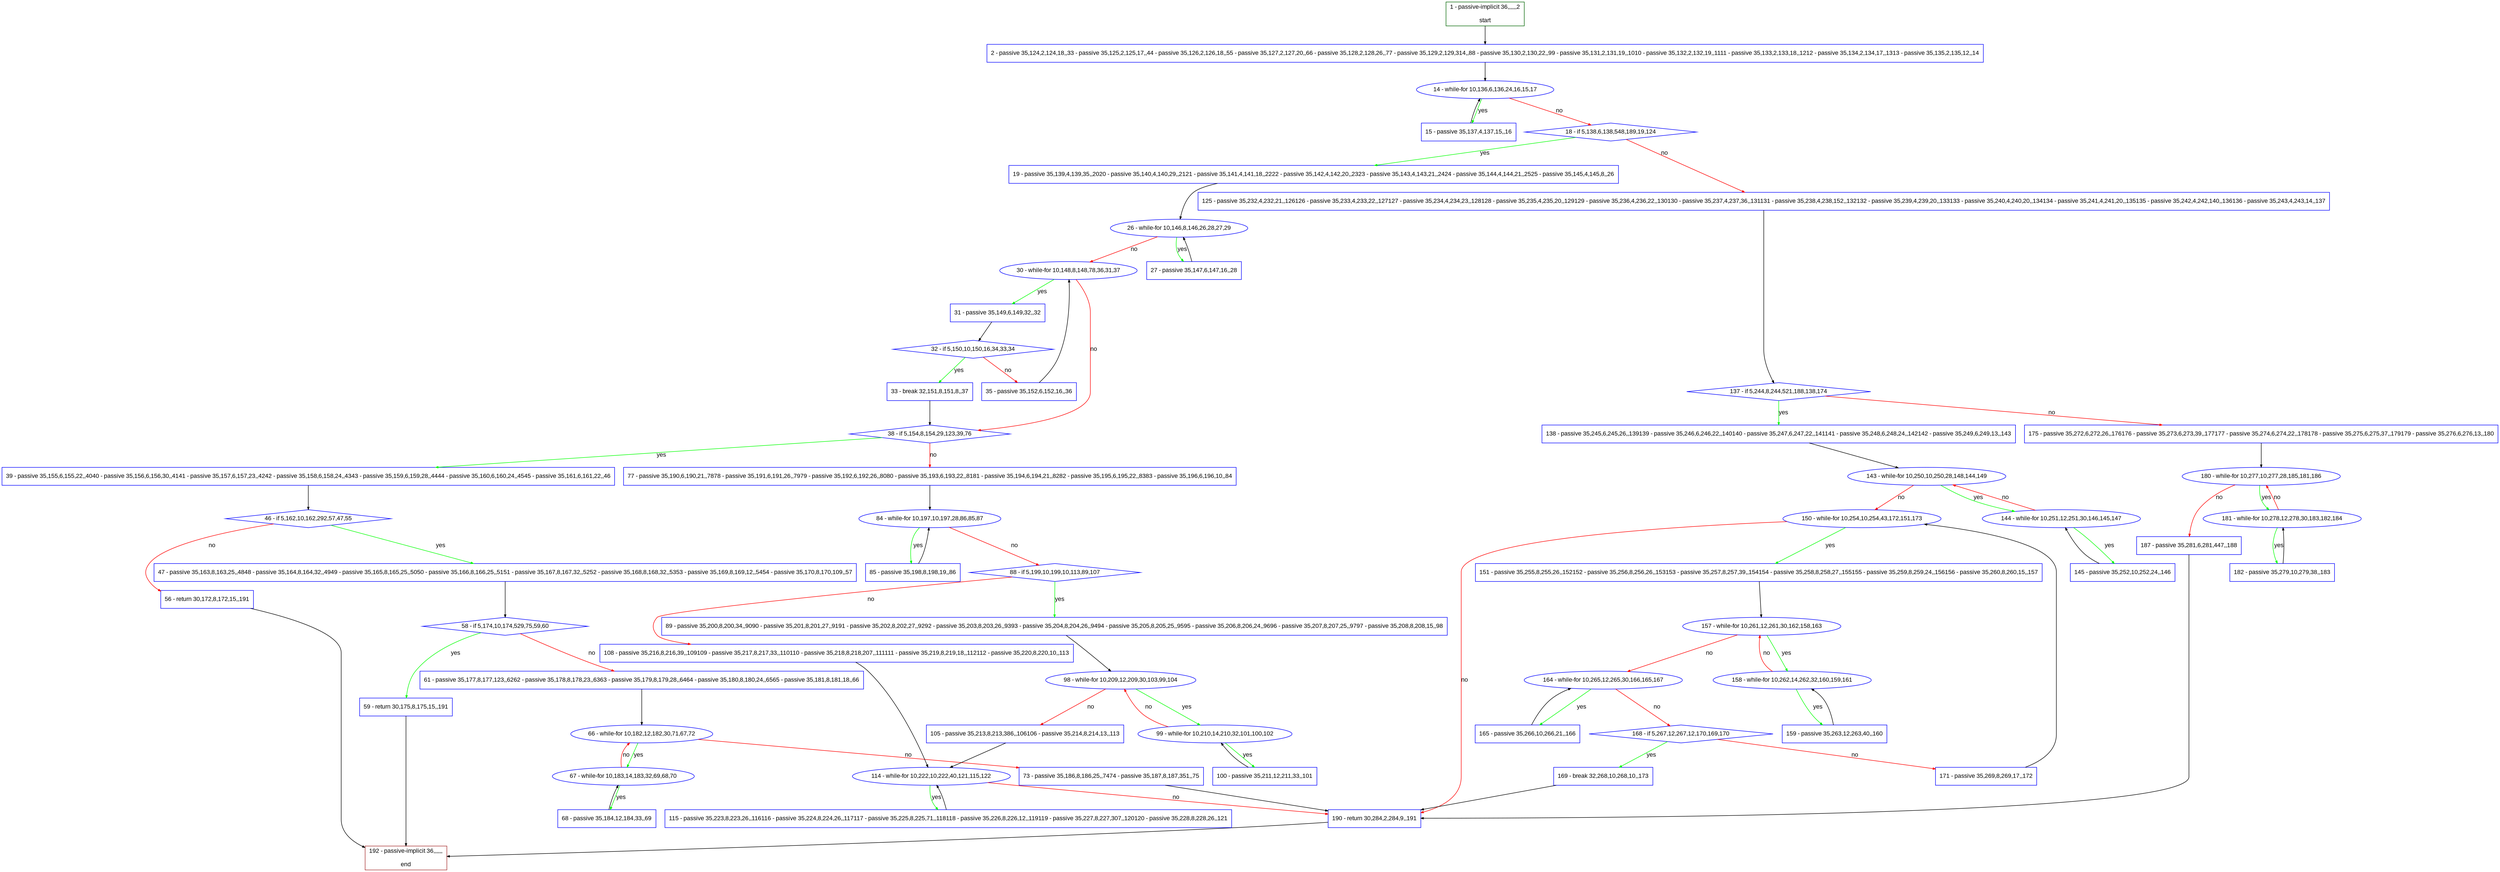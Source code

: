 digraph "" {
  graph [pack="true", label="", fontsize="12", packmode="clust", fontname="Arial", fillcolor="#FFFFCC", bgcolor="white", style="rounded,filled", compound="true"];
  node [node_initialized="no", label="", color="grey", fontsize="12", fillcolor="white", fontname="Arial", style="filled", shape="rectangle", compound="true", fixedsize="false"];
  edge [fontcolor="black", arrowhead="normal", arrowtail="none", arrowsize="0.5", ltail="", label="", color="black", fontsize="12", lhead="", fontname="Arial", dir="forward", compound="true"];
  __N1 [label="2 - passive 35,124,2,124,18,,33 - passive 35,125,2,125,17,,44 - passive 35,126,2,126,18,,55 - passive 35,127,2,127,20,,66 - passive 35,128,2,128,26,,77 - passive 35,129,2,129,314,,88 - passive 35,130,2,130,22,,99 - passive 35,131,2,131,19,,1010 - passive 35,132,2,132,19,,1111 - passive 35,133,2,133,18,,1212 - passive 35,134,2,134,17,,1313 - passive 35,135,2,135,12,,14", color="#0000ff", fillcolor="#ffffff", style="filled", shape="box"];
  __N2 [label="1 - passive-implicit 36,,,,,,2\n\nstart", color="#006400", fillcolor="#ffffff", style="filled", shape="box"];
  __N3 [label="14 - while-for 10,136,6,136,24,16,15,17", color="#0000ff", fillcolor="#ffffff", style="filled", shape="oval"];
  __N4 [label="15 - passive 35,137,4,137,15,,16", color="#0000ff", fillcolor="#ffffff", style="filled", shape="box"];
  __N5 [label="18 - if 5,138,6,138,548,189,19,124", color="#0000ff", fillcolor="#ffffff", style="filled", shape="diamond"];
  __N6 [label="19 - passive 35,139,4,139,35,,2020 - passive 35,140,4,140,29,,2121 - passive 35,141,4,141,18,,2222 - passive 35,142,4,142,20,,2323 - passive 35,143,4,143,21,,2424 - passive 35,144,4,144,21,,2525 - passive 35,145,4,145,8,,26", color="#0000ff", fillcolor="#ffffff", style="filled", shape="box"];
  __N7 [label="125 - passive 35,232,4,232,21,,126126 - passive 35,233,4,233,22,,127127 - passive 35,234,4,234,23,,128128 - passive 35,235,4,235,20,,129129 - passive 35,236,4,236,22,,130130 - passive 35,237,4,237,36,,131131 - passive 35,238,4,238,152,,132132 - passive 35,239,4,239,20,,133133 - passive 35,240,4,240,20,,134134 - passive 35,241,4,241,20,,135135 - passive 35,242,4,242,140,,136136 - passive 35,243,4,243,14,,137", color="#0000ff", fillcolor="#ffffff", style="filled", shape="box"];
  __N8 [label="26 - while-for 10,146,8,146,26,28,27,29", color="#0000ff", fillcolor="#ffffff", style="filled", shape="oval"];
  __N9 [label="27 - passive 35,147,6,147,16,,28", color="#0000ff", fillcolor="#ffffff", style="filled", shape="box"];
  __N10 [label="30 - while-for 10,148,8,148,78,36,31,37", color="#0000ff", fillcolor="#ffffff", style="filled", shape="oval"];
  __N11 [label="31 - passive 35,149,6,149,32,,32", color="#0000ff", fillcolor="#ffffff", style="filled", shape="box"];
  __N12 [label="38 - if 5,154,8,154,29,123,39,76", color="#0000ff", fillcolor="#ffffff", style="filled", shape="diamond"];
  __N13 [label="32 - if 5,150,10,150,16,34,33,34", color="#0000ff", fillcolor="#ffffff", style="filled", shape="diamond"];
  __N14 [label="33 - break 32,151,8,151,8,,37", color="#0000ff", fillcolor="#ffffff", style="filled", shape="box"];
  __N15 [label="35 - passive 35,152,6,152,16,,36", color="#0000ff", fillcolor="#ffffff", style="filled", shape="box"];
  __N16 [label="39 - passive 35,155,6,155,22,,4040 - passive 35,156,6,156,30,,4141 - passive 35,157,6,157,23,,4242 - passive 35,158,6,158,24,,4343 - passive 35,159,6,159,28,,4444 - passive 35,160,6,160,24,,4545 - passive 35,161,6,161,22,,46", color="#0000ff", fillcolor="#ffffff", style="filled", shape="box"];
  __N17 [label="77 - passive 35,190,6,190,21,,7878 - passive 35,191,6,191,26,,7979 - passive 35,192,6,192,26,,8080 - passive 35,193,6,193,22,,8181 - passive 35,194,6,194,21,,8282 - passive 35,195,6,195,22,,8383 - passive 35,196,6,196,10,,84", color="#0000ff", fillcolor="#ffffff", style="filled", shape="box"];
  __N18 [label="46 - if 5,162,10,162,292,57,47,55", color="#0000ff", fillcolor="#ffffff", style="filled", shape="diamond"];
  __N19 [label="47 - passive 35,163,8,163,25,,4848 - passive 35,164,8,164,32,,4949 - passive 35,165,8,165,25,,5050 - passive 35,166,8,166,25,,5151 - passive 35,167,8,167,32,,5252 - passive 35,168,8,168,32,,5353 - passive 35,169,8,169,12,,5454 - passive 35,170,8,170,109,,57", color="#0000ff", fillcolor="#ffffff", style="filled", shape="box"];
  __N20 [label="56 - return 30,172,8,172,15,,191", color="#0000ff", fillcolor="#ffffff", style="filled", shape="box"];
  __N21 [label="58 - if 5,174,10,174,529,75,59,60", color="#0000ff", fillcolor="#ffffff", style="filled", shape="diamond"];
  __N22 [label="192 - passive-implicit 36,,,,,,\n\nend", color="#a52a2a", fillcolor="#ffffff", style="filled", shape="box"];
  __N23 [label="59 - return 30,175,8,175,15,,191", color="#0000ff", fillcolor="#ffffff", style="filled", shape="box"];
  __N24 [label="61 - passive 35,177,8,177,123,,6262 - passive 35,178,8,178,23,,6363 - passive 35,179,8,179,28,,6464 - passive 35,180,8,180,24,,6565 - passive 35,181,8,181,18,,66", color="#0000ff", fillcolor="#ffffff", style="filled", shape="box"];
  __N25 [label="66 - while-for 10,182,12,182,30,71,67,72", color="#0000ff", fillcolor="#ffffff", style="filled", shape="oval"];
  __N26 [label="67 - while-for 10,183,14,183,32,69,68,70", color="#0000ff", fillcolor="#ffffff", style="filled", shape="oval"];
  __N27 [label="73 - passive 35,186,8,186,25,,7474 - passive 35,187,8,187,351,,75", color="#0000ff", fillcolor="#ffffff", style="filled", shape="box"];
  __N28 [label="68 - passive 35,184,12,184,33,,69", color="#0000ff", fillcolor="#ffffff", style="filled", shape="box"];
  __N29 [label="190 - return 30,284,2,284,9,,191", color="#0000ff", fillcolor="#ffffff", style="filled", shape="box"];
  __N30 [label="84 - while-for 10,197,10,197,28,86,85,87", color="#0000ff", fillcolor="#ffffff", style="filled", shape="oval"];
  __N31 [label="85 - passive 35,198,8,198,19,,86", color="#0000ff", fillcolor="#ffffff", style="filled", shape="box"];
  __N32 [label="88 - if 5,199,10,199,10,113,89,107", color="#0000ff", fillcolor="#ffffff", style="filled", shape="diamond"];
  __N33 [label="89 - passive 35,200,8,200,34,,9090 - passive 35,201,8,201,27,,9191 - passive 35,202,8,202,27,,9292 - passive 35,203,8,203,26,,9393 - passive 35,204,8,204,26,,9494 - passive 35,205,8,205,25,,9595 - passive 35,206,8,206,24,,9696 - passive 35,207,8,207,25,,9797 - passive 35,208,8,208,15,,98", color="#0000ff", fillcolor="#ffffff", style="filled", shape="box"];
  __N34 [label="108 - passive 35,216,8,216,39,,109109 - passive 35,217,8,217,33,,110110 - passive 35,218,8,218,207,,111111 - passive 35,219,8,219,18,,112112 - passive 35,220,8,220,10,,113", color="#0000ff", fillcolor="#ffffff", style="filled", shape="box"];
  __N35 [label="98 - while-for 10,209,12,209,30,103,99,104", color="#0000ff", fillcolor="#ffffff", style="filled", shape="oval"];
  __N36 [label="99 - while-for 10,210,14,210,32,101,100,102", color="#0000ff", fillcolor="#ffffff", style="filled", shape="oval"];
  __N37 [label="105 - passive 35,213,8,213,386,,106106 - passive 35,214,8,214,13,,113", color="#0000ff", fillcolor="#ffffff", style="filled", shape="box"];
  __N38 [label="100 - passive 35,211,12,211,33,,101", color="#0000ff", fillcolor="#ffffff", style="filled", shape="box"];
  __N39 [label="114 - while-for 10,222,10,222,40,121,115,122", color="#0000ff", fillcolor="#ffffff", style="filled", shape="oval"];
  __N40 [label="115 - passive 35,223,8,223,26,,116116 - passive 35,224,8,224,26,,117117 - passive 35,225,8,225,71,,118118 - passive 35,226,8,226,12,,119119 - passive 35,227,8,227,307,,120120 - passive 35,228,8,228,26,,121", color="#0000ff", fillcolor="#ffffff", style="filled", shape="box"];
  __N41 [label="137 - if 5,244,8,244,521,188,138,174", color="#0000ff", fillcolor="#ffffff", style="filled", shape="diamond"];
  __N42 [label="138 - passive 35,245,6,245,26,,139139 - passive 35,246,6,246,22,,140140 - passive 35,247,6,247,22,,141141 - passive 35,248,6,248,24,,142142 - passive 35,249,6,249,13,,143", color="#0000ff", fillcolor="#ffffff", style="filled", shape="box"];
  __N43 [label="175 - passive 35,272,6,272,26,,176176 - passive 35,273,6,273,39,,177177 - passive 35,274,6,274,22,,178178 - passive 35,275,6,275,37,,179179 - passive 35,276,6,276,13,,180", color="#0000ff", fillcolor="#ffffff", style="filled", shape="box"];
  __N44 [label="143 - while-for 10,250,10,250,28,148,144,149", color="#0000ff", fillcolor="#ffffff", style="filled", shape="oval"];
  __N45 [label="144 - while-for 10,251,12,251,30,146,145,147", color="#0000ff", fillcolor="#ffffff", style="filled", shape="oval"];
  __N46 [label="150 - while-for 10,254,10,254,43,172,151,173", color="#0000ff", fillcolor="#ffffff", style="filled", shape="oval"];
  __N47 [label="145 - passive 35,252,10,252,24,,146", color="#0000ff", fillcolor="#ffffff", style="filled", shape="box"];
  __N48 [label="151 - passive 35,255,8,255,26,,152152 - passive 35,256,8,256,26,,153153 - passive 35,257,8,257,39,,154154 - passive 35,258,8,258,27,,155155 - passive 35,259,8,259,24,,156156 - passive 35,260,8,260,15,,157", color="#0000ff", fillcolor="#ffffff", style="filled", shape="box"];
  __N49 [label="157 - while-for 10,261,12,261,30,162,158,163", color="#0000ff", fillcolor="#ffffff", style="filled", shape="oval"];
  __N50 [label="158 - while-for 10,262,14,262,32,160,159,161", color="#0000ff", fillcolor="#ffffff", style="filled", shape="oval"];
  __N51 [label="164 - while-for 10,265,12,265,30,166,165,167", color="#0000ff", fillcolor="#ffffff", style="filled", shape="oval"];
  __N52 [label="159 - passive 35,263,12,263,40,,160", color="#0000ff", fillcolor="#ffffff", style="filled", shape="box"];
  __N53 [label="165 - passive 35,266,10,266,21,,166", color="#0000ff", fillcolor="#ffffff", style="filled", shape="box"];
  __N54 [label="168 - if 5,267,12,267,12,170,169,170", color="#0000ff", fillcolor="#ffffff", style="filled", shape="diamond"];
  __N55 [label="169 - break 32,268,10,268,10,,173", color="#0000ff", fillcolor="#ffffff", style="filled", shape="box"];
  __N56 [label="171 - passive 35,269,8,269,17,,172", color="#0000ff", fillcolor="#ffffff", style="filled", shape="box"];
  __N57 [label="180 - while-for 10,277,10,277,28,185,181,186", color="#0000ff", fillcolor="#ffffff", style="filled", shape="oval"];
  __N58 [label="181 - while-for 10,278,12,278,30,183,182,184", color="#0000ff", fillcolor="#ffffff", style="filled", shape="oval"];
  __N59 [label="187 - passive 35,281,6,281,447,,188", color="#0000ff", fillcolor="#ffffff", style="filled", shape="box"];
  __N60 [label="182 - passive 35,279,10,279,38,,183", color="#0000ff", fillcolor="#ffffff", style="filled", shape="box"];
  __N2 -> __N1 [arrowhead="normal", arrowtail="none", color="#000000", label="", dir="forward"];
  __N1 -> __N3 [arrowhead="normal", arrowtail="none", color="#000000", label="", dir="forward"];
  __N3 -> __N4 [arrowhead="normal", arrowtail="none", color="#00ff00", label="yes", dir="forward"];
  __N4 -> __N3 [arrowhead="normal", arrowtail="none", color="#000000", label="", dir="forward"];
  __N3 -> __N5 [arrowhead="normal", arrowtail="none", color="#ff0000", label="no", dir="forward"];
  __N5 -> __N6 [arrowhead="normal", arrowtail="none", color="#00ff00", label="yes", dir="forward"];
  __N5 -> __N7 [arrowhead="normal", arrowtail="none", color="#ff0000", label="no", dir="forward"];
  __N6 -> __N8 [arrowhead="normal", arrowtail="none", color="#000000", label="", dir="forward"];
  __N8 -> __N9 [arrowhead="normal", arrowtail="none", color="#00ff00", label="yes", dir="forward"];
  __N9 -> __N8 [arrowhead="normal", arrowtail="none", color="#000000", label="", dir="forward"];
  __N8 -> __N10 [arrowhead="normal", arrowtail="none", color="#ff0000", label="no", dir="forward"];
  __N10 -> __N11 [arrowhead="normal", arrowtail="none", color="#00ff00", label="yes", dir="forward"];
  __N10 -> __N12 [arrowhead="normal", arrowtail="none", color="#ff0000", label="no", dir="forward"];
  __N11 -> __N13 [arrowhead="normal", arrowtail="none", color="#000000", label="", dir="forward"];
  __N13 -> __N14 [arrowhead="normal", arrowtail="none", color="#00ff00", label="yes", dir="forward"];
  __N13 -> __N15 [arrowhead="normal", arrowtail="none", color="#ff0000", label="no", dir="forward"];
  __N14 -> __N12 [arrowhead="normal", arrowtail="none", color="#000000", label="", dir="forward"];
  __N15 -> __N10 [arrowhead="normal", arrowtail="none", color="#000000", label="", dir="forward"];
  __N12 -> __N16 [arrowhead="normal", arrowtail="none", color="#00ff00", label="yes", dir="forward"];
  __N12 -> __N17 [arrowhead="normal", arrowtail="none", color="#ff0000", label="no", dir="forward"];
  __N16 -> __N18 [arrowhead="normal", arrowtail="none", color="#000000", label="", dir="forward"];
  __N18 -> __N19 [arrowhead="normal", arrowtail="none", color="#00ff00", label="yes", dir="forward"];
  __N18 -> __N20 [arrowhead="normal", arrowtail="none", color="#ff0000", label="no", dir="forward"];
  __N19 -> __N21 [arrowhead="normal", arrowtail="none", color="#000000", label="", dir="forward"];
  __N20 -> __N22 [arrowhead="normal", arrowtail="none", color="#000000", label="", dir="forward"];
  __N21 -> __N23 [arrowhead="normal", arrowtail="none", color="#00ff00", label="yes", dir="forward"];
  __N21 -> __N24 [arrowhead="normal", arrowtail="none", color="#ff0000", label="no", dir="forward"];
  __N23 -> __N22 [arrowhead="normal", arrowtail="none", color="#000000", label="", dir="forward"];
  __N24 -> __N25 [arrowhead="normal", arrowtail="none", color="#000000", label="", dir="forward"];
  __N25 -> __N26 [arrowhead="normal", arrowtail="none", color="#00ff00", label="yes", dir="forward"];
  __N26 -> __N25 [arrowhead="normal", arrowtail="none", color="#ff0000", label="no", dir="forward"];
  __N25 -> __N27 [arrowhead="normal", arrowtail="none", color="#ff0000", label="no", dir="forward"];
  __N26 -> __N28 [arrowhead="normal", arrowtail="none", color="#00ff00", label="yes", dir="forward"];
  __N28 -> __N26 [arrowhead="normal", arrowtail="none", color="#000000", label="", dir="forward"];
  __N27 -> __N29 [arrowhead="normal", arrowtail="none", color="#000000", label="", dir="forward"];
  __N17 -> __N30 [arrowhead="normal", arrowtail="none", color="#000000", label="", dir="forward"];
  __N30 -> __N31 [arrowhead="normal", arrowtail="none", color="#00ff00", label="yes", dir="forward"];
  __N31 -> __N30 [arrowhead="normal", arrowtail="none", color="#000000", label="", dir="forward"];
  __N30 -> __N32 [arrowhead="normal", arrowtail="none", color="#ff0000", label="no", dir="forward"];
  __N32 -> __N33 [arrowhead="normal", arrowtail="none", color="#00ff00", label="yes", dir="forward"];
  __N32 -> __N34 [arrowhead="normal", arrowtail="none", color="#ff0000", label="no", dir="forward"];
  __N33 -> __N35 [arrowhead="normal", arrowtail="none", color="#000000", label="", dir="forward"];
  __N35 -> __N36 [arrowhead="normal", arrowtail="none", color="#00ff00", label="yes", dir="forward"];
  __N36 -> __N35 [arrowhead="normal", arrowtail="none", color="#ff0000", label="no", dir="forward"];
  __N35 -> __N37 [arrowhead="normal", arrowtail="none", color="#ff0000", label="no", dir="forward"];
  __N36 -> __N38 [arrowhead="normal", arrowtail="none", color="#00ff00", label="yes", dir="forward"];
  __N38 -> __N36 [arrowhead="normal", arrowtail="none", color="#000000", label="", dir="forward"];
  __N37 -> __N39 [arrowhead="normal", arrowtail="none", color="#000000", label="", dir="forward"];
  __N34 -> __N39 [arrowhead="normal", arrowtail="none", color="#000000", label="", dir="forward"];
  __N39 -> __N40 [arrowhead="normal", arrowtail="none", color="#00ff00", label="yes", dir="forward"];
  __N40 -> __N39 [arrowhead="normal", arrowtail="none", color="#000000", label="", dir="forward"];
  __N39 -> __N29 [arrowhead="normal", arrowtail="none", color="#ff0000", label="no", dir="forward"];
  __N7 -> __N41 [arrowhead="normal", arrowtail="none", color="#000000", label="", dir="forward"];
  __N41 -> __N42 [arrowhead="normal", arrowtail="none", color="#00ff00", label="yes", dir="forward"];
  __N41 -> __N43 [arrowhead="normal", arrowtail="none", color="#ff0000", label="no", dir="forward"];
  __N42 -> __N44 [arrowhead="normal", arrowtail="none", color="#000000", label="", dir="forward"];
  __N44 -> __N45 [arrowhead="normal", arrowtail="none", color="#00ff00", label="yes", dir="forward"];
  __N45 -> __N44 [arrowhead="normal", arrowtail="none", color="#ff0000", label="no", dir="forward"];
  __N44 -> __N46 [arrowhead="normal", arrowtail="none", color="#ff0000", label="no", dir="forward"];
  __N45 -> __N47 [arrowhead="normal", arrowtail="none", color="#00ff00", label="yes", dir="forward"];
  __N47 -> __N45 [arrowhead="normal", arrowtail="none", color="#000000", label="", dir="forward"];
  __N46 -> __N48 [arrowhead="normal", arrowtail="none", color="#00ff00", label="yes", dir="forward"];
  __N46 -> __N29 [arrowhead="normal", arrowtail="none", color="#ff0000", label="no", dir="forward"];
  __N48 -> __N49 [arrowhead="normal", arrowtail="none", color="#000000", label="", dir="forward"];
  __N49 -> __N50 [arrowhead="normal", arrowtail="none", color="#00ff00", label="yes", dir="forward"];
  __N50 -> __N49 [arrowhead="normal", arrowtail="none", color="#ff0000", label="no", dir="forward"];
  __N49 -> __N51 [arrowhead="normal", arrowtail="none", color="#ff0000", label="no", dir="forward"];
  __N50 -> __N52 [arrowhead="normal", arrowtail="none", color="#00ff00", label="yes", dir="forward"];
  __N52 -> __N50 [arrowhead="normal", arrowtail="none", color="#000000", label="", dir="forward"];
  __N51 -> __N53 [arrowhead="normal", arrowtail="none", color="#00ff00", label="yes", dir="forward"];
  __N53 -> __N51 [arrowhead="normal", arrowtail="none", color="#000000", label="", dir="forward"];
  __N51 -> __N54 [arrowhead="normal", arrowtail="none", color="#ff0000", label="no", dir="forward"];
  __N54 -> __N55 [arrowhead="normal", arrowtail="none", color="#00ff00", label="yes", dir="forward"];
  __N54 -> __N56 [arrowhead="normal", arrowtail="none", color="#ff0000", label="no", dir="forward"];
  __N55 -> __N29 [arrowhead="normal", arrowtail="none", color="#000000", label="", dir="forward"];
  __N56 -> __N46 [arrowhead="normal", arrowtail="none", color="#000000", label="", dir="forward"];
  __N43 -> __N57 [arrowhead="normal", arrowtail="none", color="#000000", label="", dir="forward"];
  __N57 -> __N58 [arrowhead="normal", arrowtail="none", color="#00ff00", label="yes", dir="forward"];
  __N58 -> __N57 [arrowhead="normal", arrowtail="none", color="#ff0000", label="no", dir="forward"];
  __N57 -> __N59 [arrowhead="normal", arrowtail="none", color="#ff0000", label="no", dir="forward"];
  __N58 -> __N60 [arrowhead="normal", arrowtail="none", color="#00ff00", label="yes", dir="forward"];
  __N60 -> __N58 [arrowhead="normal", arrowtail="none", color="#000000", label="", dir="forward"];
  __N59 -> __N29 [arrowhead="normal", arrowtail="none", color="#000000", label="", dir="forward"];
  __N29 -> __N22 [arrowhead="normal", arrowtail="none", color="#000000", label="", dir="forward"];
}
